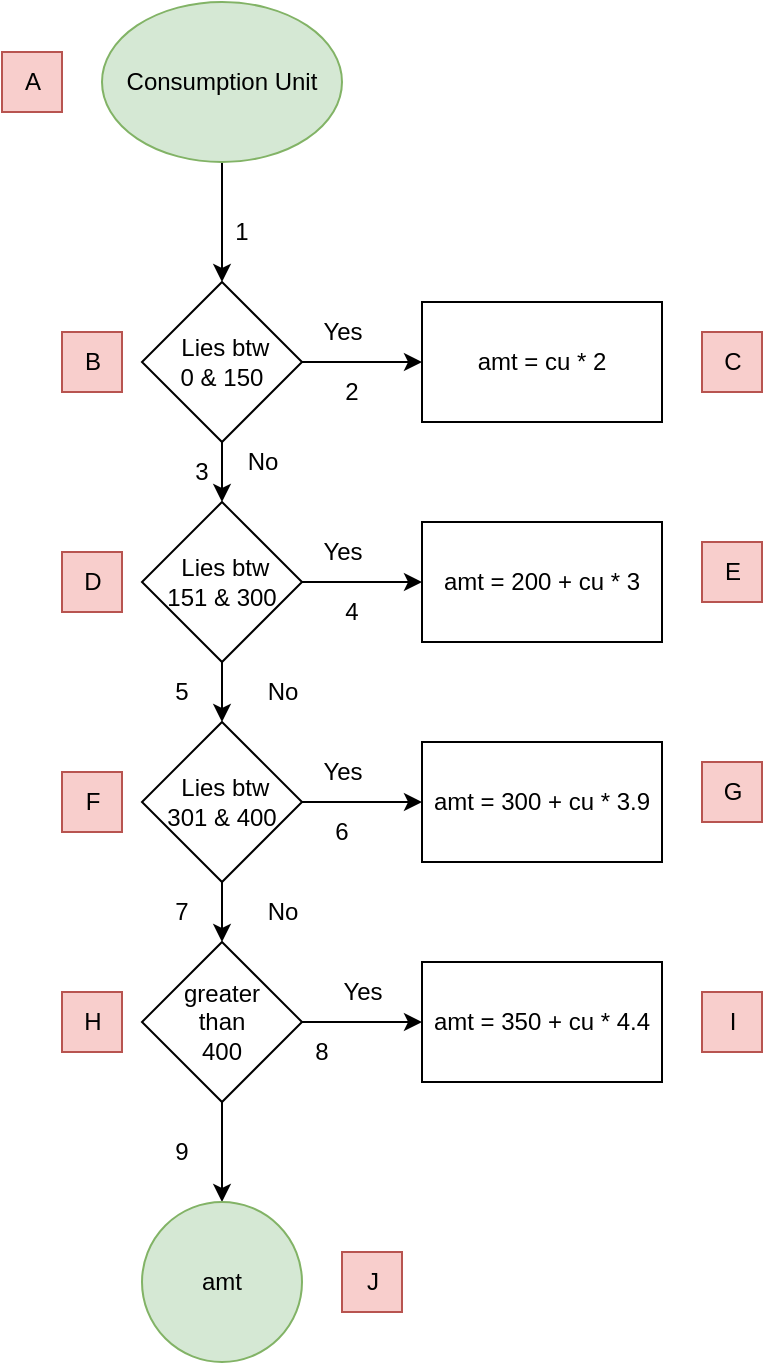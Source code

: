 <mxfile version="20.7.4"><diagram id="mP_byopYEJoC8Z0b7-wE" name="Page-1"><mxGraphModel dx="1235" dy="679" grid="1" gridSize="10" guides="1" tooltips="1" connect="1" arrows="1" fold="1" page="1" pageScale="1" pageWidth="850" pageHeight="1100" math="0" shadow="0"><root><mxCell id="0"/><mxCell id="1" parent="0"/><mxCell id="FutMnsjS8oOckAVhO-cy-3" value="" style="edgeStyle=orthogonalEdgeStyle;rounded=0;orthogonalLoop=1;jettySize=auto;html=1;" edge="1" parent="1" source="FutMnsjS8oOckAVhO-cy-1" target="FutMnsjS8oOckAVhO-cy-2"><mxGeometry relative="1" as="geometry"/></mxCell><mxCell id="FutMnsjS8oOckAVhO-cy-1" value="Consumption Unit" style="ellipse;whiteSpace=wrap;html=1;fillColor=#d5e8d4;strokeColor=#82b366;" vertex="1" parent="1"><mxGeometry x="330" y="30" width="120" height="80" as="geometry"/></mxCell><mxCell id="FutMnsjS8oOckAVhO-cy-5" value="" style="edgeStyle=orthogonalEdgeStyle;rounded=0;orthogonalLoop=1;jettySize=auto;html=1;" edge="1" parent="1" source="FutMnsjS8oOckAVhO-cy-2" target="FutMnsjS8oOckAVhO-cy-4"><mxGeometry relative="1" as="geometry"/></mxCell><mxCell id="FutMnsjS8oOckAVhO-cy-11" value="" style="edgeStyle=orthogonalEdgeStyle;rounded=0;orthogonalLoop=1;jettySize=auto;html=1;" edge="1" parent="1" source="FutMnsjS8oOckAVhO-cy-2" target="FutMnsjS8oOckAVhO-cy-10"><mxGeometry relative="1" as="geometry"/></mxCell><mxCell id="FutMnsjS8oOckAVhO-cy-2" value="&amp;nbsp;Lies btw &lt;br&gt;0 &amp;amp; 150" style="rhombus;whiteSpace=wrap;html=1;" vertex="1" parent="1"><mxGeometry x="350" y="170" width="80" height="80" as="geometry"/></mxCell><mxCell id="FutMnsjS8oOckAVhO-cy-7" value="" style="edgeStyle=orthogonalEdgeStyle;rounded=0;orthogonalLoop=1;jettySize=auto;html=1;" edge="1" parent="1" source="FutMnsjS8oOckAVhO-cy-4" target="FutMnsjS8oOckAVhO-cy-6"><mxGeometry relative="1" as="geometry"/></mxCell><mxCell id="FutMnsjS8oOckAVhO-cy-17" style="edgeStyle=orthogonalEdgeStyle;rounded=0;orthogonalLoop=1;jettySize=auto;html=1;exitX=1;exitY=0.5;exitDx=0;exitDy=0;" edge="1" parent="1" source="FutMnsjS8oOckAVhO-cy-4" target="FutMnsjS8oOckAVhO-cy-12"><mxGeometry relative="1" as="geometry"/></mxCell><mxCell id="FutMnsjS8oOckAVhO-cy-4" value="&amp;nbsp;Lies btw &lt;br&gt;151 &amp;amp; 300" style="rhombus;whiteSpace=wrap;html=1;" vertex="1" parent="1"><mxGeometry x="350" y="280" width="80" height="80" as="geometry"/></mxCell><mxCell id="FutMnsjS8oOckAVhO-cy-9" value="" style="edgeStyle=orthogonalEdgeStyle;rounded=0;orthogonalLoop=1;jettySize=auto;html=1;" edge="1" parent="1" source="FutMnsjS8oOckAVhO-cy-6" target="FutMnsjS8oOckAVhO-cy-8"><mxGeometry relative="1" as="geometry"/></mxCell><mxCell id="FutMnsjS8oOckAVhO-cy-16" style="edgeStyle=orthogonalEdgeStyle;rounded=0;orthogonalLoop=1;jettySize=auto;html=1;exitX=1;exitY=0.5;exitDx=0;exitDy=0;" edge="1" parent="1" source="FutMnsjS8oOckAVhO-cy-6" target="FutMnsjS8oOckAVhO-cy-13"><mxGeometry relative="1" as="geometry"/></mxCell><mxCell id="FutMnsjS8oOckAVhO-cy-6" value="&amp;nbsp;Lies btw &lt;br&gt;301 &amp;amp; 400" style="rhombus;whiteSpace=wrap;html=1;" vertex="1" parent="1"><mxGeometry x="350" y="390" width="80" height="80" as="geometry"/></mxCell><mxCell id="FutMnsjS8oOckAVhO-cy-15" style="edgeStyle=orthogonalEdgeStyle;rounded=0;orthogonalLoop=1;jettySize=auto;html=1;exitX=1;exitY=0.5;exitDx=0;exitDy=0;entryX=0;entryY=0.5;entryDx=0;entryDy=0;" edge="1" parent="1" source="FutMnsjS8oOckAVhO-cy-8" target="FutMnsjS8oOckAVhO-cy-14"><mxGeometry relative="1" as="geometry"/></mxCell><mxCell id="FutMnsjS8oOckAVhO-cy-26" value="" style="edgeStyle=orthogonalEdgeStyle;rounded=0;orthogonalLoop=1;jettySize=auto;html=1;" edge="1" parent="1" source="FutMnsjS8oOckAVhO-cy-8" target="FutMnsjS8oOckAVhO-cy-25"><mxGeometry relative="1" as="geometry"/></mxCell><mxCell id="FutMnsjS8oOckAVhO-cy-8" value="greater &lt;br&gt;than&lt;br&gt;400" style="rhombus;whiteSpace=wrap;html=1;" vertex="1" parent="1"><mxGeometry x="350" y="500" width="80" height="80" as="geometry"/></mxCell><mxCell id="FutMnsjS8oOckAVhO-cy-10" value="amt = cu * 2" style="whiteSpace=wrap;html=1;" vertex="1" parent="1"><mxGeometry x="490" y="180" width="120" height="60" as="geometry"/></mxCell><mxCell id="FutMnsjS8oOckAVhO-cy-12" value="amt = 200 + cu * 3" style="whiteSpace=wrap;html=1;" vertex="1" parent="1"><mxGeometry x="490" y="290" width="120" height="60" as="geometry"/></mxCell><mxCell id="FutMnsjS8oOckAVhO-cy-13" value="amt = 300 + cu * 3.9" style="whiteSpace=wrap;html=1;" vertex="1" parent="1"><mxGeometry x="490" y="400" width="120" height="60" as="geometry"/></mxCell><mxCell id="FutMnsjS8oOckAVhO-cy-14" value="amt = 350 + cu * 4.4" style="whiteSpace=wrap;html=1;" vertex="1" parent="1"><mxGeometry x="490" y="510" width="120" height="60" as="geometry"/></mxCell><mxCell id="FutMnsjS8oOckAVhO-cy-18" value="No" style="text;html=1;align=center;verticalAlign=middle;resizable=0;points=[];autosize=1;strokeColor=none;fillColor=none;" vertex="1" parent="1"><mxGeometry x="390" y="245" width="40" height="30" as="geometry"/></mxCell><mxCell id="FutMnsjS8oOckAVhO-cy-19" value="No" style="text;html=1;align=center;verticalAlign=middle;resizable=0;points=[];autosize=1;strokeColor=none;fillColor=none;" vertex="1" parent="1"><mxGeometry x="400" y="360" width="40" height="30" as="geometry"/></mxCell><mxCell id="FutMnsjS8oOckAVhO-cy-20" value="No" style="text;html=1;align=center;verticalAlign=middle;resizable=0;points=[];autosize=1;strokeColor=none;fillColor=none;" vertex="1" parent="1"><mxGeometry x="400" y="470" width="40" height="30" as="geometry"/></mxCell><mxCell id="FutMnsjS8oOckAVhO-cy-21" value="Yes" style="text;html=1;align=center;verticalAlign=middle;resizable=0;points=[];autosize=1;strokeColor=none;fillColor=none;" vertex="1" parent="1"><mxGeometry x="430" y="180" width="40" height="30" as="geometry"/></mxCell><mxCell id="FutMnsjS8oOckAVhO-cy-22" value="Yes" style="text;html=1;align=center;verticalAlign=middle;resizable=0;points=[];autosize=1;strokeColor=none;fillColor=none;" vertex="1" parent="1"><mxGeometry x="430" y="290" width="40" height="30" as="geometry"/></mxCell><mxCell id="FutMnsjS8oOckAVhO-cy-23" value="Yes" style="text;html=1;align=center;verticalAlign=middle;resizable=0;points=[];autosize=1;strokeColor=none;fillColor=none;" vertex="1" parent="1"><mxGeometry x="430" y="400" width="40" height="30" as="geometry"/></mxCell><mxCell id="FutMnsjS8oOckAVhO-cy-24" value="Yes" style="text;html=1;align=center;verticalAlign=middle;resizable=0;points=[];autosize=1;strokeColor=none;fillColor=none;" vertex="1" parent="1"><mxGeometry x="440" y="510" width="40" height="30" as="geometry"/></mxCell><mxCell id="FutMnsjS8oOckAVhO-cy-25" value="amt" style="ellipse;whiteSpace=wrap;html=1;fillColor=#d5e8d4;strokeColor=#82b366;" vertex="1" parent="1"><mxGeometry x="350" y="630" width="80" height="80" as="geometry"/></mxCell><mxCell id="FutMnsjS8oOckAVhO-cy-27" value="A" style="text;html=1;align=center;verticalAlign=middle;resizable=0;points=[];autosize=1;strokeColor=#b85450;fillColor=#f8cecc;" vertex="1" parent="1"><mxGeometry x="280" y="55" width="30" height="30" as="geometry"/></mxCell><mxCell id="FutMnsjS8oOckAVhO-cy-28" value="B" style="text;html=1;align=center;verticalAlign=middle;resizable=0;points=[];autosize=1;strokeColor=#b85450;fillColor=#f8cecc;" vertex="1" parent="1"><mxGeometry x="310" y="195" width="30" height="30" as="geometry"/></mxCell><mxCell id="FutMnsjS8oOckAVhO-cy-29" value="C&lt;span style=&quot;color: rgba(0, 0, 0, 0); font-family: monospace; font-size: 0px; text-align: start;&quot;&gt;%3CmxGraphModel%3E%3Croot%3E%3CmxCell%20id%3D%220%22%2F%3E%3CmxCell%20id%3D%221%22%20parent%3D%220%22%2F%3E%3CmxCell%20id%3D%222%22%20value%3D%22B%22%20style%3D%22text%3Bhtml%3D1%3Balign%3Dcenter%3BverticalAlign%3Dmiddle%3Bresizable%3D0%3Bpoints%3D%5B%5D%3Bautosize%3D1%3BstrokeColor%3D%23b85450%3BfillColor%3D%23f8cecc%3B%22%20vertex%3D%221%22%20parent%3D%221%22%3E%3CmxGeometry%20x%3D%22310%22%20y%3D%22195%22%20width%3D%2230%22%20height%3D%2230%22%20as%3D%22geometry%22%2F%3E%3C%2FmxCell%3E%3C%2Froot%3E%3C%2FmxGraphModel%3E&lt;/span&gt;" style="text;html=1;align=center;verticalAlign=middle;resizable=0;points=[];autosize=1;strokeColor=#b85450;fillColor=#f8cecc;" vertex="1" parent="1"><mxGeometry x="630" y="195" width="30" height="30" as="geometry"/></mxCell><mxCell id="FutMnsjS8oOckAVhO-cy-30" value="D" style="text;html=1;align=center;verticalAlign=middle;resizable=0;points=[];autosize=1;strokeColor=#b85450;fillColor=#f8cecc;" vertex="1" parent="1"><mxGeometry x="310" y="305" width="30" height="30" as="geometry"/></mxCell><mxCell id="FutMnsjS8oOckAVhO-cy-31" value="E" style="text;html=1;align=center;verticalAlign=middle;resizable=0;points=[];autosize=1;strokeColor=#b85450;fillColor=#f8cecc;" vertex="1" parent="1"><mxGeometry x="630" y="300" width="30" height="30" as="geometry"/></mxCell><mxCell id="FutMnsjS8oOckAVhO-cy-32" value="F" style="text;html=1;align=center;verticalAlign=middle;resizable=0;points=[];autosize=1;strokeColor=#b85450;fillColor=#f8cecc;" vertex="1" parent="1"><mxGeometry x="310" y="415" width="30" height="30" as="geometry"/></mxCell><mxCell id="FutMnsjS8oOckAVhO-cy-33" value="G" style="text;html=1;align=center;verticalAlign=middle;resizable=0;points=[];autosize=1;strokeColor=#b85450;fillColor=#f8cecc;" vertex="1" parent="1"><mxGeometry x="630" y="410" width="30" height="30" as="geometry"/></mxCell><mxCell id="FutMnsjS8oOckAVhO-cy-34" value="H" style="text;html=1;align=center;verticalAlign=middle;resizable=0;points=[];autosize=1;strokeColor=#b85450;fillColor=#f8cecc;" vertex="1" parent="1"><mxGeometry x="310" y="525" width="30" height="30" as="geometry"/></mxCell><mxCell id="FutMnsjS8oOckAVhO-cy-35" value="I" style="text;html=1;align=center;verticalAlign=middle;resizable=0;points=[];autosize=1;strokeColor=#b85450;fillColor=#f8cecc;" vertex="1" parent="1"><mxGeometry x="630" y="525" width="30" height="30" as="geometry"/></mxCell><mxCell id="FutMnsjS8oOckAVhO-cy-36" value="J" style="text;html=1;align=center;verticalAlign=middle;resizable=0;points=[];autosize=1;strokeColor=#b85450;fillColor=#f8cecc;" vertex="1" parent="1"><mxGeometry x="450" y="655" width="30" height="30" as="geometry"/></mxCell><mxCell id="FutMnsjS8oOckAVhO-cy-37" value="1" style="text;html=1;strokeColor=none;fillColor=none;align=center;verticalAlign=middle;whiteSpace=wrap;rounded=0;" vertex="1" parent="1"><mxGeometry x="370" y="130" width="60" height="30" as="geometry"/></mxCell><mxCell id="FutMnsjS8oOckAVhO-cy-38" value="2" style="text;html=1;strokeColor=none;fillColor=none;align=center;verticalAlign=middle;whiteSpace=wrap;rounded=0;" vertex="1" parent="1"><mxGeometry x="425" y="210" width="60" height="30" as="geometry"/></mxCell><mxCell id="FutMnsjS8oOckAVhO-cy-39" value="3" style="text;html=1;strokeColor=none;fillColor=none;align=center;verticalAlign=middle;whiteSpace=wrap;rounded=0;" vertex="1" parent="1"><mxGeometry x="350" y="250" width="60" height="30" as="geometry"/></mxCell><mxCell id="FutMnsjS8oOckAVhO-cy-40" value="4" style="text;html=1;strokeColor=none;fillColor=none;align=center;verticalAlign=middle;whiteSpace=wrap;rounded=0;" vertex="1" parent="1"><mxGeometry x="425" y="320" width="60" height="30" as="geometry"/></mxCell><mxCell id="FutMnsjS8oOckAVhO-cy-41" value="5" style="text;html=1;strokeColor=none;fillColor=none;align=center;verticalAlign=middle;whiteSpace=wrap;rounded=0;" vertex="1" parent="1"><mxGeometry x="340" y="360" width="60" height="30" as="geometry"/></mxCell><mxCell id="FutMnsjS8oOckAVhO-cy-42" value="6" style="text;html=1;strokeColor=none;fillColor=none;align=center;verticalAlign=middle;whiteSpace=wrap;rounded=0;" vertex="1" parent="1"><mxGeometry x="420" y="430" width="60" height="30" as="geometry"/></mxCell><mxCell id="FutMnsjS8oOckAVhO-cy-43" value="7" style="text;html=1;strokeColor=none;fillColor=none;align=center;verticalAlign=middle;whiteSpace=wrap;rounded=0;" vertex="1" parent="1"><mxGeometry x="340" y="470" width="60" height="30" as="geometry"/></mxCell><mxCell id="FutMnsjS8oOckAVhO-cy-44" value="8" style="text;html=1;strokeColor=none;fillColor=none;align=center;verticalAlign=middle;whiteSpace=wrap;rounded=0;" vertex="1" parent="1"><mxGeometry x="410" y="540" width="60" height="30" as="geometry"/></mxCell><mxCell id="FutMnsjS8oOckAVhO-cy-45" value="9" style="text;html=1;strokeColor=none;fillColor=none;align=center;verticalAlign=middle;whiteSpace=wrap;rounded=0;" vertex="1" parent="1"><mxGeometry x="340" y="590" width="60" height="30" as="geometry"/></mxCell></root></mxGraphModel></diagram></mxfile>